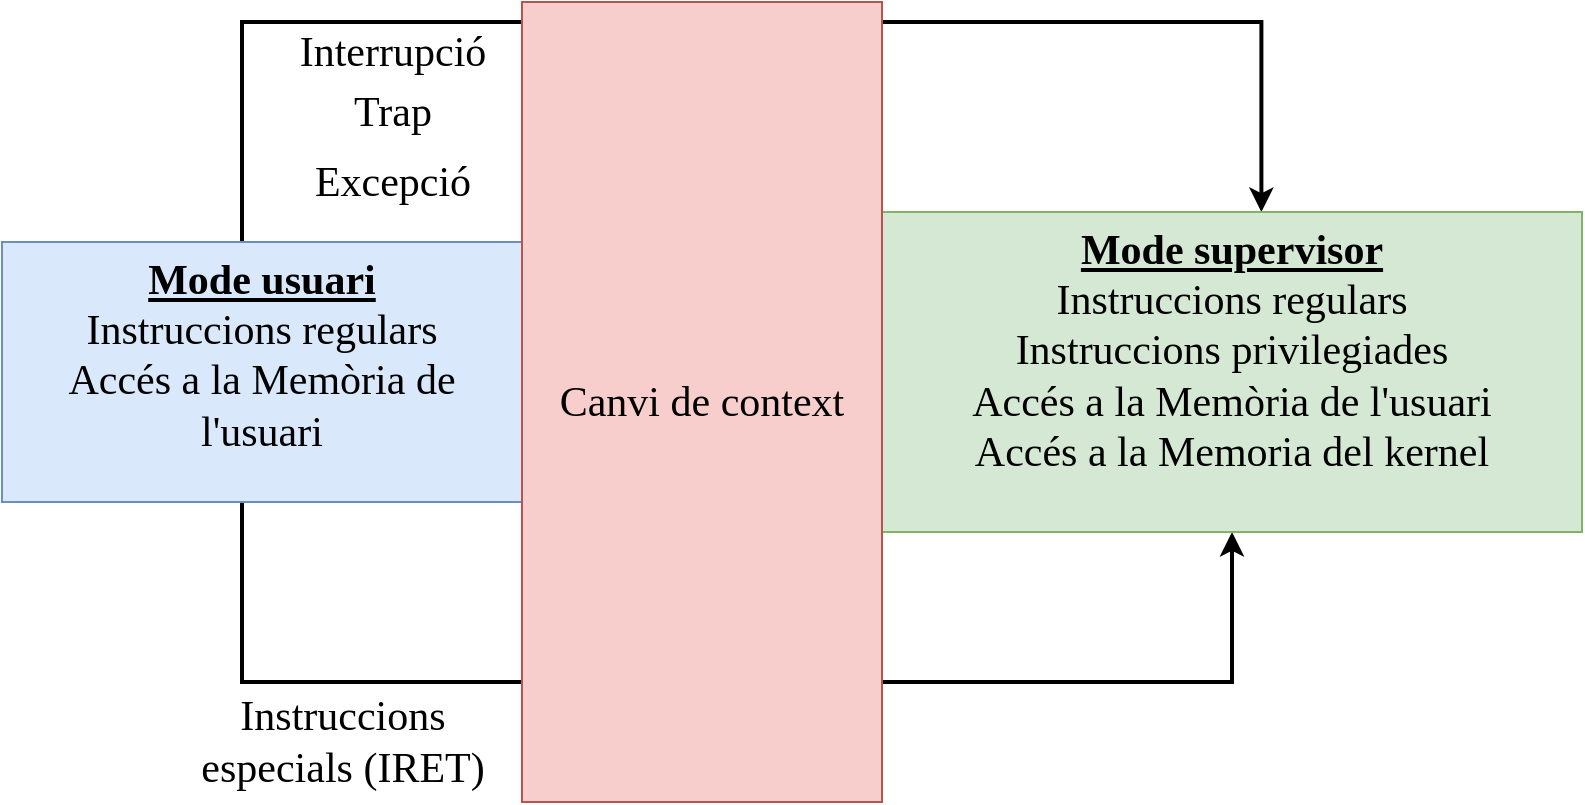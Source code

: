 <mxfile version="24.7.8" pages="9">
  <diagram id="wSx1lTf6oZ3lbw9WFW8a" name="Pàgina-1">
    <mxGraphModel dx="1012" dy="729" grid="1" gridSize="10" guides="1" tooltips="1" connect="1" arrows="1" fold="1" page="1" pageScale="1" pageWidth="1600" pageHeight="1200" math="0" shadow="0">
      <root>
        <mxCell id="0" />
        <mxCell id="1" parent="0" />
        <mxCell id="lnFhBOnSP-kKgZQYzR6E-3" style="edgeStyle=orthogonalEdgeStyle;rounded=0;orthogonalLoop=1;jettySize=auto;html=1;entryX=0.5;entryY=1;entryDx=0;entryDy=0;strokeWidth=2;fontFamily=Comic Sans MS;fontSize=21;" parent="1" source="lnFhBOnSP-kKgZQYzR6E-1" target="lnFhBOnSP-kKgZQYzR6E-2" edge="1">
          <mxGeometry relative="1" as="geometry">
            <Array as="points">
              <mxPoint x="240" y="380" />
              <mxPoint x="735" y="380" />
            </Array>
          </mxGeometry>
        </mxCell>
        <mxCell id="lnFhBOnSP-kKgZQYzR6E-4" style="edgeStyle=orthogonalEdgeStyle;rounded=0;orthogonalLoop=1;jettySize=auto;html=1;entryX=0.542;entryY=0;entryDx=0;entryDy=0;entryPerimeter=0;strokeWidth=2;fontFamily=Comic Sans MS;fontSize=21;" parent="1" source="lnFhBOnSP-kKgZQYzR6E-1" target="lnFhBOnSP-kKgZQYzR6E-2" edge="1">
          <mxGeometry relative="1" as="geometry">
            <Array as="points">
              <mxPoint x="240" y="50" />
              <mxPoint x="750" y="50" />
            </Array>
          </mxGeometry>
        </mxCell>
        <mxCell id="lnFhBOnSP-kKgZQYzR6E-1" value="&lt;b style=&quot;font-size: 21px;&quot;&gt;&lt;u style=&quot;font-size: 21px;&quot;&gt;Mode usuari&lt;br style=&quot;font-size: 21px;&quot;&gt;&lt;/u&gt;&lt;/b&gt;Instruccions regulars&lt;br style=&quot;font-size: 21px;&quot;&gt;Accés a la Memòria de l&#39;usuari" style="rounded=0;whiteSpace=wrap;html=1;fillColor=#dae8fc;strokeColor=#6c8ebf;fontFamily=Comic Sans MS;verticalAlign=top;fontSize=21;" parent="1" vertex="1">
          <mxGeometry x="120" y="160" width="260" height="130" as="geometry" />
        </mxCell>
        <mxCell id="lnFhBOnSP-kKgZQYzR6E-2" value="&lt;b style=&quot;font-size: 21px;&quot;&gt;&lt;u style=&quot;font-size: 21px;&quot;&gt;Mode supervisor&lt;br style=&quot;font-size: 21px;&quot;&gt;&lt;/u&gt;&lt;/b&gt;Instruccions regulars&lt;br style=&quot;font-size: 21px;&quot;&gt;Instruccions privilegiades&lt;br style=&quot;font-size: 21px;&quot;&gt;Accés a la Memòria de l&#39;usuari&lt;br style=&quot;font-size: 21px;&quot;&gt;Accés a la Memoria del kernel" style="rounded=0;whiteSpace=wrap;html=1;fillColor=#d5e8d4;strokeColor=#82b366;fontFamily=Comic Sans MS;verticalAlign=top;fontSize=21;" parent="1" vertex="1">
          <mxGeometry x="560" y="145" width="350" height="160" as="geometry" />
        </mxCell>
        <mxCell id="lnFhBOnSP-kKgZQYzR6E-5" value="Canvi de context" style="rounded=0;whiteSpace=wrap;html=1;fillColor=#f8cecc;strokeColor=#b85450;fontFamily=Comic Sans MS;fontSize=21;" parent="1" vertex="1">
          <mxGeometry x="380" y="40" width="180" height="400" as="geometry" />
        </mxCell>
        <mxCell id="lnFhBOnSP-kKgZQYzR6E-6" value="Interrupció" style="text;html=1;align=center;verticalAlign=middle;resizable=0;points=[];autosize=1;strokeColor=none;fontFamily=Comic Sans MS;fontSize=21;" parent="1" vertex="1">
          <mxGeometry x="250" y="50" width="130" height="30" as="geometry" />
        </mxCell>
        <mxCell id="lnFhBOnSP-kKgZQYzR6E-7" value="Excepció" style="text;html=1;align=center;verticalAlign=middle;resizable=0;points=[];autosize=1;strokeColor=none;fontFamily=Comic Sans MS;fontSize=21;" parent="1" vertex="1">
          <mxGeometry x="265" y="115" width="100" height="30" as="geometry" />
        </mxCell>
        <mxCell id="lnFhBOnSP-kKgZQYzR6E-8" value="Instruccions &lt;br&gt;especials (IRET)" style="text;html=1;align=center;verticalAlign=middle;resizable=0;points=[];autosize=1;strokeColor=none;fontFamily=Comic Sans MS;fontSize=21;" parent="1" vertex="1">
          <mxGeometry x="200" y="380" width="180" height="60" as="geometry" />
        </mxCell>
        <mxCell id="nxRpvCjEGaLvAASBCoh0-1" value="Trap" style="text;html=1;align=center;verticalAlign=middle;resizable=0;points=[];autosize=1;strokeColor=none;fontFamily=Comic Sans MS;fontSize=21;" vertex="1" parent="1">
          <mxGeometry x="280" y="75" width="70" height="40" as="geometry" />
        </mxCell>
      </root>
    </mxGraphModel>
  </diagram>
  <diagram id="7XJIbWENI2nopozn5Y5j" name="Pàgina-2">
    <mxGraphModel dx="1012" dy="1898" grid="1" gridSize="10" guides="1" tooltips="1" connect="1" arrows="1" fold="1" page="1" pageScale="1" pageWidth="827" pageHeight="1169" math="0" shadow="0">
      <root>
        <mxCell id="0" />
        <mxCell id="1" parent="0" />
        <mxCell id="SKWElRVBGrhJ2kOFa0Ib-1" value="" style="endArrow=classic;html=1;rounded=0;exitX=0.5;exitY=1;exitDx=0;exitDy=0;" edge="1" parent="1" source="SKWElRVBGrhJ2kOFa0Ib-2">
          <mxGeometry width="50" height="50" relative="1" as="geometry">
            <mxPoint x="84.5" y="80" as="sourcePoint" />
            <mxPoint x="84.5" y="400" as="targetPoint" />
          </mxGeometry>
        </mxCell>
        <mxCell id="SKWElRVBGrhJ2kOFa0Ib-2" value="P0" style="rounded=0;whiteSpace=wrap;html=1;fillColor=#1ba1e2;fontColor=#ffffff;strokeColor=#006EAF;" vertex="1" parent="1">
          <mxGeometry x="60" y="-10" width="50" height="50" as="geometry" />
        </mxCell>
        <mxCell id="SKWElRVBGrhJ2kOFa0Ib-3" value="" style="endArrow=classic;html=1;rounded=0;exitX=0.5;exitY=1;exitDx=0;exitDy=0;" edge="1" parent="1" source="SKWElRVBGrhJ2kOFa0Ib-18">
          <mxGeometry width="50" height="50" relative="1" as="geometry">
            <mxPoint x="454.5" y="80" as="sourcePoint" />
            <mxPoint x="454.5" y="400" as="targetPoint" />
          </mxGeometry>
        </mxCell>
        <mxCell id="SKWElRVBGrhJ2kOFa0Ib-4" value="P1" style="rounded=0;whiteSpace=wrap;html=1;fillColor=#60a917;fontColor=#ffffff;strokeColor=#2D7600;" vertex="1" parent="1">
          <mxGeometry x="430" y="-10" width="50" height="50" as="geometry" />
        </mxCell>
        <mxCell id="SKWElRVBGrhJ2kOFa0Ib-5" value="Guardar estat a PCB0" style="rounded=0;whiteSpace=wrap;html=1;" vertex="1" parent="1">
          <mxGeometry x="210" y="40" width="120" height="60" as="geometry" />
        </mxCell>
        <mxCell id="SKWElRVBGrhJ2kOFa0Ib-6" value="Recuperar estat de PCB1" style="rounded=0;whiteSpace=wrap;html=1;" vertex="1" parent="1">
          <mxGeometry x="210" y="120" width="120" height="60" as="geometry" />
        </mxCell>
        <mxCell id="SKWElRVBGrhJ2kOFa0Ib-9" value="" style="endArrow=none;dashed=1;html=1;dashPattern=1 3;strokeWidth=2;rounded=0;" edge="1" parent="1">
          <mxGeometry width="50" height="50" relative="1" as="geometry">
            <mxPoint x="210" y="110" as="sourcePoint" />
            <mxPoint x="330" y="110" as="targetPoint" />
          </mxGeometry>
        </mxCell>
        <mxCell id="SKWElRVBGrhJ2kOFa0Ib-10" value="Guardar estat a PCB0" style="rounded=0;whiteSpace=wrap;html=1;" vertex="1" parent="1">
          <mxGeometry x="540" y="80" width="120" height="60" as="geometry" />
        </mxCell>
        <mxCell id="SKWElRVBGrhJ2kOFa0Ib-11" value="Recuperar estat de PCB1" style="rounded=0;whiteSpace=wrap;html=1;" vertex="1" parent="1">
          <mxGeometry x="540" y="160" width="120" height="60" as="geometry" />
        </mxCell>
        <mxCell id="SKWElRVBGrhJ2kOFa0Ib-12" value="" style="endArrow=none;dashed=1;html=1;dashPattern=1 3;strokeWidth=2;rounded=0;" edge="1" parent="1">
          <mxGeometry width="50" height="50" relative="1" as="geometry">
            <mxPoint x="540" y="150" as="sourcePoint" />
            <mxPoint x="660" y="150" as="targetPoint" />
          </mxGeometry>
        </mxCell>
        <mxCell id="SKWElRVBGrhJ2kOFa0Ib-13" value="" style="rounded=0;whiteSpace=wrap;html=1;fillColor=none;dashed=1;dashPattern=8 8;" vertex="1" parent="1">
          <mxGeometry x="200" y="30" width="140" height="200" as="geometry" />
        </mxCell>
        <mxCell id="SKWElRVBGrhJ2kOFa0Ib-14" value="KERNEL" style="text;html=1;strokeColor=none;fillColor=none;align=center;verticalAlign=middle;whiteSpace=wrap;rounded=0;" vertex="1" parent="1">
          <mxGeometry x="280" y="200" width="60" height="30" as="geometry" />
        </mxCell>
        <mxCell id="SKWElRVBGrhJ2kOFa0Ib-21" style="edgeStyle=orthogonalEdgeStyle;rounded=0;orthogonalLoop=1;jettySize=auto;html=1;entryX=0.5;entryY=0;entryDx=0;entryDy=0;" edge="1" parent="1" source="SKWElRVBGrhJ2kOFa0Ib-16" target="SKWElRVBGrhJ2kOFa0Ib-13">
          <mxGeometry relative="1" as="geometry">
            <Array as="points">
              <mxPoint x="180" y="140" />
              <mxPoint x="180" y="-10" />
              <mxPoint x="270" y="-10" />
            </Array>
          </mxGeometry>
        </mxCell>
        <mxCell id="SKWElRVBGrhJ2kOFa0Ib-16" value="Sistema&lt;br&gt;Operatiu" style="ellipse;whiteSpace=wrap;html=1;aspect=fixed;" vertex="1" parent="1">
          <mxGeometry x="90" y="100" width="80" height="80" as="geometry" />
        </mxCell>
        <mxCell id="SKWElRVBGrhJ2kOFa0Ib-17" value="EXECUTANT" style="rounded=0;whiteSpace=wrap;html=1;" vertex="1" parent="1">
          <mxGeometry x="25" y="60" width="120" height="30" as="geometry" />
        </mxCell>
        <mxCell id="SKWElRVBGrhJ2kOFa0Ib-19" value="" style="endArrow=classic;html=1;rounded=0;exitX=0.5;exitY=1;exitDx=0;exitDy=0;" edge="1" parent="1" source="SKWElRVBGrhJ2kOFa0Ib-4" target="SKWElRVBGrhJ2kOFa0Ib-18">
          <mxGeometry width="50" height="50" relative="1" as="geometry">
            <mxPoint x="455" y="40" as="sourcePoint" />
            <mxPoint x="454.5" y="400" as="targetPoint" />
          </mxGeometry>
        </mxCell>
        <mxCell id="SKWElRVBGrhJ2kOFa0Ib-18" value="ESPERANT" style="rounded=0;whiteSpace=wrap;html=1;" vertex="1" parent="1">
          <mxGeometry x="390" y="60" width="120" height="30" as="geometry" />
        </mxCell>
        <mxCell id="SKWElRVBGrhJ2kOFa0Ib-22" value="Interrupció" style="text;html=1;strokeColor=none;fillColor=none;align=center;verticalAlign=middle;whiteSpace=wrap;rounded=0;" vertex="1" parent="1">
          <mxGeometry x="201" y="-40" width="60" height="30" as="geometry" />
        </mxCell>
      </root>
    </mxGraphModel>
  </diagram>
  <diagram id="3a8r2dv2fftgi_hy5eag" name="canvi_context_1">
    <mxGraphModel dx="1012" dy="1898" grid="1" gridSize="10" guides="1" tooltips="1" connect="1" arrows="1" fold="1" page="1" pageScale="1" pageWidth="827" pageHeight="1169" math="0" shadow="0">
      <root>
        <mxCell id="0" />
        <mxCell id="1" parent="0" />
        <mxCell id="M-e5iczRIA2SZc69Bt7v-1" value="" style="rounded=0;whiteSpace=wrap;html=1;fillColor=none;dashed=1;dashPattern=8 8;fontSize=20;strokeWidth=3;" vertex="1" parent="1">
          <mxGeometry x="15" y="-25" width="545" height="495" as="geometry" />
        </mxCell>
        <mxCell id="VDp6Wh6dc_itZNK1Wy7G-1" value="" style="endArrow=classic;html=1;rounded=0;exitX=0.5;exitY=1;exitDx=0;exitDy=0;fontSize=20;" edge="1" parent="1" source="VDp6Wh6dc_itZNK1Wy7G-2">
          <mxGeometry width="50" height="50" relative="1" as="geometry">
            <mxPoint x="84.5" y="80" as="sourcePoint" />
            <mxPoint x="84.5" y="400" as="targetPoint" />
          </mxGeometry>
        </mxCell>
        <mxCell id="VDp6Wh6dc_itZNK1Wy7G-2" value="P0" style="rounded=0;whiteSpace=wrap;html=1;fillColor=#008a00;fontColor=#ffffff;strokeColor=#005700;fontSize=20;" vertex="1" parent="1">
          <mxGeometry x="60" y="-10" width="50" height="50" as="geometry" />
        </mxCell>
        <mxCell id="VDp6Wh6dc_itZNK1Wy7G-3" value="" style="endArrow=classic;html=1;rounded=0;exitX=0.5;exitY=1;exitDx=0;exitDy=0;fontSize=20;" edge="1" parent="1" source="VDp6Wh6dc_itZNK1Wy7G-17">
          <mxGeometry width="50" height="50" relative="1" as="geometry">
            <mxPoint x="454.5" y="80" as="sourcePoint" />
            <mxPoint x="454.5" y="400" as="targetPoint" />
          </mxGeometry>
        </mxCell>
        <mxCell id="VDp6Wh6dc_itZNK1Wy7G-4" value="P1" style="rounded=0;whiteSpace=wrap;html=1;fillColor=#6a00ff;fontColor=#ffffff;strokeColor=#3700CC;fontSize=20;" vertex="1" parent="1">
          <mxGeometry x="425" y="-10" width="50" height="50" as="geometry" />
        </mxCell>
        <mxCell id="VDp6Wh6dc_itZNK1Wy7G-15" value="EXECUTANT" style="rounded=0;whiteSpace=wrap;html=1;fillColor=#1ba1e2;fontColor=#ffffff;strokeColor=#006EAF;fontSize=20;" vertex="1" parent="1">
          <mxGeometry x="25" y="60" width="120" height="30" as="geometry" />
        </mxCell>
        <mxCell id="VDp6Wh6dc_itZNK1Wy7G-16" value="" style="endArrow=classic;html=1;rounded=0;exitX=0.5;exitY=1;exitDx=0;exitDy=0;fontSize=20;" edge="1" parent="1" source="VDp6Wh6dc_itZNK1Wy7G-4" target="VDp6Wh6dc_itZNK1Wy7G-17">
          <mxGeometry width="50" height="50" relative="1" as="geometry">
            <mxPoint x="455" y="40" as="sourcePoint" />
            <mxPoint x="454.5" y="400" as="targetPoint" />
          </mxGeometry>
        </mxCell>
        <mxCell id="VDp6Wh6dc_itZNK1Wy7G-17" value="ESPERANT" style="rounded=0;whiteSpace=wrap;html=1;fillColor=#d80073;fontColor=#ffffff;strokeColor=#A50040;fontSize=20;" vertex="1" parent="1">
          <mxGeometry x="390" y="60" width="120" height="30" as="geometry" />
        </mxCell>
        <mxCell id="fkymAnK8B0Q1u9_jlNY1-1" value="ESPAI USUARI" style="text;html=1;strokeColor=none;fillColor=none;align=center;verticalAlign=middle;whiteSpace=wrap;rounded=0;fontSize=20;" vertex="1" parent="1">
          <mxGeometry x="475" y="420" width="60" height="30" as="geometry" />
        </mxCell>
      </root>
    </mxGraphModel>
  </diagram>
  <diagram name="canvi_context_2" id="n0_s-aQE8Ov-C7NkjzV5">
    <mxGraphModel dx="1012" dy="1898" grid="1" gridSize="10" guides="1" tooltips="1" connect="1" arrows="1" fold="1" page="1" pageScale="1" pageWidth="827" pageHeight="1169" math="0" shadow="0">
      <root>
        <mxCell id="8f_-8jdQFwod41WxCRsX-0" />
        <mxCell id="8f_-8jdQFwod41WxCRsX-1" parent="8f_-8jdQFwod41WxCRsX-0" />
        <mxCell id="8f_-8jdQFwod41WxCRsX-2" value="" style="rounded=0;whiteSpace=wrap;html=1;fillColor=none;dashed=1;dashPattern=8 8;fontSize=20;strokeWidth=3;" vertex="1" parent="8f_-8jdQFwod41WxCRsX-1">
          <mxGeometry x="15" y="-25" width="545" height="495" as="geometry" />
        </mxCell>
        <mxCell id="8f_-8jdQFwod41WxCRsX-3" value="" style="endArrow=classic;html=1;rounded=0;exitX=0.5;exitY=1;exitDx=0;exitDy=0;fontSize=20;" edge="1" parent="8f_-8jdQFwod41WxCRsX-1" source="8f_-8jdQFwod41WxCRsX-4">
          <mxGeometry width="50" height="50" relative="1" as="geometry">
            <mxPoint x="84.5" y="80" as="sourcePoint" />
            <mxPoint x="84.5" y="400" as="targetPoint" />
          </mxGeometry>
        </mxCell>
        <mxCell id="8f_-8jdQFwod41WxCRsX-4" value="P0" style="rounded=0;whiteSpace=wrap;html=1;fillColor=#008a00;fontColor=#ffffff;strokeColor=#005700;fontSize=20;" vertex="1" parent="8f_-8jdQFwod41WxCRsX-1">
          <mxGeometry x="60" y="-10" width="50" height="50" as="geometry" />
        </mxCell>
        <mxCell id="8f_-8jdQFwod41WxCRsX-5" value="" style="endArrow=classic;html=1;rounded=0;exitX=0.5;exitY=1;exitDx=0;exitDy=0;fontSize=20;" edge="1" parent="8f_-8jdQFwod41WxCRsX-1" source="8f_-8jdQFwod41WxCRsX-9">
          <mxGeometry width="50" height="50" relative="1" as="geometry">
            <mxPoint x="454.5" y="80" as="sourcePoint" />
            <mxPoint x="454.5" y="400" as="targetPoint" />
          </mxGeometry>
        </mxCell>
        <mxCell id="8f_-8jdQFwod41WxCRsX-6" value="P1" style="rounded=0;whiteSpace=wrap;html=1;fillColor=#6a00ff;fontColor=#ffffff;strokeColor=#3700CC;fontSize=20;" vertex="1" parent="8f_-8jdQFwod41WxCRsX-1">
          <mxGeometry x="425" y="-10" width="50" height="50" as="geometry" />
        </mxCell>
        <mxCell id="8f_-8jdQFwod41WxCRsX-7" value="ESPERANT" style="rounded=0;whiteSpace=wrap;html=1;fillColor=#d80073;fontColor=#ffffff;strokeColor=#A50040;fontSize=20;" vertex="1" parent="8f_-8jdQFwod41WxCRsX-1">
          <mxGeometry x="29" y="350" width="120" height="30" as="geometry" />
        </mxCell>
        <mxCell id="8f_-8jdQFwod41WxCRsX-8" value="" style="endArrow=classic;html=1;rounded=0;exitX=0.5;exitY=1;exitDx=0;exitDy=0;fontSize=20;" edge="1" parent="8f_-8jdQFwod41WxCRsX-1" source="8f_-8jdQFwod41WxCRsX-6" target="8f_-8jdQFwod41WxCRsX-9">
          <mxGeometry width="50" height="50" relative="1" as="geometry">
            <mxPoint x="455" y="40" as="sourcePoint" />
            <mxPoint x="454.5" y="400" as="targetPoint" />
          </mxGeometry>
        </mxCell>
        <mxCell id="8f_-8jdQFwod41WxCRsX-9" value="EXECUTANT" style="rounded=0;whiteSpace=wrap;html=1;fillColor=#1ba1e2;fontColor=#ffffff;strokeColor=#006EAF;fontSize=20;" vertex="1" parent="8f_-8jdQFwod41WxCRsX-1">
          <mxGeometry x="394" y="350" width="120" height="30" as="geometry" />
        </mxCell>
        <mxCell id="8f_-8jdQFwod41WxCRsX-10" value="ESPAI USUARI" style="text;html=1;strokeColor=none;fillColor=none;align=center;verticalAlign=middle;whiteSpace=wrap;rounded=0;fontSize=20;" vertex="1" parent="8f_-8jdQFwod41WxCRsX-1">
          <mxGeometry x="475" y="420" width="60" height="30" as="geometry" />
        </mxCell>
        <mxCell id="UE3aL_ErepGUlThnTS4n-8" value="Guardar estat a PCB0" style="rounded=0;whiteSpace=wrap;html=1;fontSize=20;fillColor=#008a00;strokeColor=#005700;fontColor=#ffffff;" vertex="1" parent="8f_-8jdQFwod41WxCRsX-1">
          <mxGeometry x="240" y="120" width="180" height="60" as="geometry" />
        </mxCell>
        <mxCell id="UE3aL_ErepGUlThnTS4n-9" value="Recuperar estat de PCB1" style="rounded=0;whiteSpace=wrap;html=1;fontSize=20;fillColor=#6a00ff;strokeColor=#3700CC;fontColor=#ffffff;" vertex="1" parent="8f_-8jdQFwod41WxCRsX-1">
          <mxGeometry x="240" y="200" width="180" height="60" as="geometry" />
        </mxCell>
        <mxCell id="UE3aL_ErepGUlThnTS4n-10" value="" style="endArrow=none;dashed=1;html=1;dashPattern=1 3;strokeWidth=2;rounded=0;fontSize=20;" edge="1" parent="8f_-8jdQFwod41WxCRsX-1">
          <mxGeometry width="50" height="50" relative="1" as="geometry">
            <mxPoint x="270" y="190" as="sourcePoint" />
            <mxPoint x="390" y="190" as="targetPoint" />
          </mxGeometry>
        </mxCell>
        <mxCell id="UE3aL_ErepGUlThnTS4n-12" value="ESPAI KERNEL" style="text;html=1;strokeColor=none;fillColor=none;align=center;verticalAlign=middle;whiteSpace=wrap;rounded=0;fontSize=20;" vertex="1" parent="8f_-8jdQFwod41WxCRsX-1">
          <mxGeometry x="354" y="290" width="60" height="30" as="geometry" />
        </mxCell>
        <mxCell id="UE3aL_ErepGUlThnTS4n-16" style="edgeStyle=orthogonalEdgeStyle;rounded=0;orthogonalLoop=1;jettySize=auto;html=1;entryX=0.38;entryY=-0.006;entryDx=0;entryDy=0;entryPerimeter=0;" edge="1" parent="8f_-8jdQFwod41WxCRsX-1" source="UE3aL_ErepGUlThnTS4n-14" target="UE3aL_ErepGUlThnTS4n-11">
          <mxGeometry relative="1" as="geometry">
            <Array as="points">
              <mxPoint x="210" y="215" />
              <mxPoint x="210" y="60" />
              <mxPoint x="306" y="60" />
            </Array>
          </mxGeometry>
        </mxCell>
        <mxCell id="UE3aL_ErepGUlThnTS4n-14" value="Sistema&lt;br style=&quot;font-size: 20px;&quot;&gt;Operatiu" style="ellipse;whiteSpace=wrap;html=1;aspect=fixed;fontSize=20;fillColor=#f0a30a;fontColor=#000000;strokeColor=#BD7000;" vertex="1" parent="8f_-8jdQFwod41WxCRsX-1">
          <mxGeometry x="90" y="160" width="110" height="110" as="geometry" />
        </mxCell>
        <mxCell id="UE3aL_ErepGUlThnTS4n-15" value="Interrupció" style="text;html=1;strokeColor=#C73500;fillColor=#fa6800;align=center;verticalAlign=middle;whiteSpace=wrap;rounded=0;fontSize=20;fontColor=#000000;" vertex="1" parent="8f_-8jdQFwod41WxCRsX-1">
          <mxGeometry x="160" y="70" width="110" height="30" as="geometry" />
        </mxCell>
        <mxCell id="UE3aL_ErepGUlThnTS4n-11" value="" style="rounded=0;whiteSpace=wrap;html=1;fillColor=none;dashed=1;dashPattern=8 8;fontSize=20;" vertex="1" parent="8f_-8jdQFwod41WxCRsX-1">
          <mxGeometry x="230" y="110" width="200" height="230" as="geometry" />
        </mxCell>
      </root>
    </mxGraphModel>
  </diagram>
  <diagram id="R54oR1I-jPk1L-Gea3vG" name="Pàgina-5">
    <mxGraphModel dx="1420" dy="840" grid="1" gridSize="10" guides="1" tooltips="1" connect="1" arrows="1" fold="1" page="1" pageScale="1" pageWidth="1185" pageHeight="453" math="0" shadow="0">
      <root>
        <mxCell id="0" />
        <mxCell id="1" parent="0" />
      </root>
    </mxGraphModel>
  </diagram>
  <diagram name="Page-1" id="Vs0jA-Opkee0l43SKOLq">
    <mxGraphModel dx="1106" dy="802" grid="1" gridSize="10" guides="1" tooltips="1" connect="1" arrows="1" fold="1" page="1" pageScale="1" pageWidth="827" pageHeight="1169" math="0" shadow="0">
      <root>
        <mxCell id="0" />
        <mxCell id="1" parent="0" />
        <mxCell id="J5-UY43x8pFE3nXHa5e6-1" value="Usuaris / Aplicacions" style="rounded=0;whiteSpace=wrap;html=1;fontSize=14;" vertex="1" parent="1">
          <mxGeometry x="120" y="40" width="160" height="40" as="geometry" />
        </mxCell>
        <mxCell id="J5-UY43x8pFE3nXHa5e6-2" value="Interprèt de Comandes" style="rounded=0;whiteSpace=wrap;html=1;fillColor=#fff2cc;strokeColor=#d6b656;fontSize=14;" vertex="1" parent="1">
          <mxGeometry x="120" y="80" width="160" height="40" as="geometry" />
        </mxCell>
        <mxCell id="J5-UY43x8pFE3nXHa5e6-3" value="Llibreries" style="rounded=0;whiteSpace=wrap;html=1;fillColor=#fff2cc;strokeColor=#d6b656;fontSize=14;" vertex="1" parent="1">
          <mxGeometry x="120" y="120" width="160" height="40" as="geometry" />
        </mxCell>
        <mxCell id="J5-UY43x8pFE3nXHa5e6-4" value="Nucli" style="rounded=0;whiteSpace=wrap;html=1;fillColor=#f8cecc;strokeColor=#b85450;fontSize=14;" vertex="1" parent="1">
          <mxGeometry x="120" y="160" width="160" height="40" as="geometry" />
        </mxCell>
        <mxCell id="J5-UY43x8pFE3nXHa5e6-5" value="Hardware" style="rounded=0;whiteSpace=wrap;html=1;fontSize=14;" vertex="1" parent="1">
          <mxGeometry x="120" y="200" width="160" height="40" as="geometry" />
        </mxCell>
        <mxCell id="J5-UY43x8pFE3nXHa5e6-6" value="Mode Usuari" style="text;html=1;strokeColor=none;fillColor=none;align=center;verticalAlign=middle;whiteSpace=wrap;rounded=0;fontSize=14;" vertex="1" parent="1">
          <mxGeometry x="100" y="110" width="40" height="20" as="geometry" />
        </mxCell>
        <mxCell id="J5-UY43x8pFE3nXHa5e6-8" value="Mode Sistema" style="text;html=1;strokeColor=none;fillColor=none;align=center;verticalAlign=middle;whiteSpace=wrap;rounded=0;fontSize=14;" vertex="1" parent="1">
          <mxGeometry x="100" y="170" width="40" height="20" as="geometry" />
        </mxCell>
        <mxCell id="J5-UY43x8pFE3nXHa5e6-15" value="Crides al sistema" style="rounded=0;whiteSpace=wrap;html=1;fillColor=#e1d5e7;strokeColor=#9673a6;fontSize=14;" vertex="1" parent="1">
          <mxGeometry x="270" y="140" width="160" height="40" as="geometry" />
        </mxCell>
        <mxCell id="J5-UY43x8pFE3nXHa5e6-16" value="Interfície de Programador" style="rounded=0;whiteSpace=wrap;html=1;fillColor=#dae8fc;strokeColor=#6c8ebf;fontSize=14;" vertex="1" parent="1">
          <mxGeometry x="270" y="100" width="160" height="40" as="geometry" />
        </mxCell>
        <mxCell id="J5-UY43x8pFE3nXHa5e6-17" value="Interfície Usuari" style="rounded=0;whiteSpace=wrap;html=1;fillColor=#d5e8d4;strokeColor=#82b366;fontSize=14;" vertex="1" parent="1">
          <mxGeometry x="270" y="60" width="160" height="40" as="geometry" />
        </mxCell>
      </root>
    </mxGraphModel>
  </diagram>
  <diagram name="Page-2" id="hFHbcRrGwDCf1FZIBtU7">
    <mxGraphModel dx="1106" dy="802" grid="1" gridSize="10" guides="1" tooltips="1" connect="1" arrows="1" fold="1" page="1" pageScale="1" pageWidth="827" pageHeight="1169" math="0" shadow="0">
      <root>
        <mxCell id="HQLlJ5zgQnFY1g_eqsbI-0" />
        <mxCell id="HQLlJ5zgQnFY1g_eqsbI-1" parent="HQLlJ5zgQnFY1g_eqsbI-0" />
        <mxCell id="HQLlJ5zgQnFY1g_eqsbI-2" value="Recepció d&#39;una interrupció/trap/excepció" style="rounded=0;whiteSpace=wrap;html=1;fontSize=14;fillColor=#dae8fc;strokeColor=#6c8ebf;" vertex="1" parent="HQLlJ5zgQnFY1g_eqsbI-1">
          <mxGeometry x="30" y="60" width="650" height="40" as="geometry" />
        </mxCell>
        <mxCell id="HQLlJ5zgQnFY1g_eqsbI-3" value="Salvar el context del procés en execució" style="rounded=0;whiteSpace=wrap;html=1;fontSize=14;fillColor=#dae8fc;strokeColor=#6c8ebf;" vertex="1" parent="HQLlJ5zgQnFY1g_eqsbI-1">
          <mxGeometry x="30" y="100" width="650" height="40" as="geometry" />
        </mxCell>
        <mxCell id="HQLlJ5zgQnFY1g_eqsbI-9" style="edgeStyle=orthogonalEdgeStyle;rounded=0;orthogonalLoop=1;jettySize=auto;html=1;exitX=0;exitY=0.5;exitDx=0;exitDy=0;entryX=0.5;entryY=0;entryDx=0;entryDy=0;fontSize=14;" edge="1" parent="HQLlJ5zgQnFY1g_eqsbI-1" source="HQLlJ5zgQnFY1g_eqsbI-4" target="HQLlJ5zgQnFY1g_eqsbI-5">
          <mxGeometry relative="1" as="geometry" />
        </mxCell>
        <mxCell id="HQLlJ5zgQnFY1g_eqsbI-11" style="edgeStyle=orthogonalEdgeStyle;rounded=0;orthogonalLoop=1;jettySize=auto;html=1;exitX=0;exitY=1;exitDx=0;exitDy=0;entryX=0.5;entryY=0;entryDx=0;entryDy=0;fontSize=14;" edge="1" parent="HQLlJ5zgQnFY1g_eqsbI-1" source="HQLlJ5zgQnFY1g_eqsbI-4" target="HQLlJ5zgQnFY1g_eqsbI-6">
          <mxGeometry relative="1" as="geometry" />
        </mxCell>
        <mxCell id="HQLlJ5zgQnFY1g_eqsbI-38" style="edgeStyle=orthogonalEdgeStyle;rounded=0;orthogonalLoop=1;jettySize=auto;html=1;entryX=0.5;entryY=0;entryDx=0;entryDy=0;fontSize=14;" edge="1" parent="HQLlJ5zgQnFY1g_eqsbI-1" source="HQLlJ5zgQnFY1g_eqsbI-4" target="HQLlJ5zgQnFY1g_eqsbI-33">
          <mxGeometry relative="1" as="geometry" />
        </mxCell>
        <mxCell id="HQLlJ5zgQnFY1g_eqsbI-39" style="edgeStyle=orthogonalEdgeStyle;rounded=0;orthogonalLoop=1;jettySize=auto;html=1;entryX=0;entryY=0.5;entryDx=0;entryDy=0;fontSize=14;" edge="1" parent="HQLlJ5zgQnFY1g_eqsbI-1" source="HQLlJ5zgQnFY1g_eqsbI-4" target="HQLlJ5zgQnFY1g_eqsbI-7">
          <mxGeometry relative="1" as="geometry" />
        </mxCell>
        <mxCell id="HQLlJ5zgQnFY1g_eqsbI-4" value="TIPUS?" style="rhombus;whiteSpace=wrap;html=1;fontSize=14;fillColor=#f8cecc;strokeColor=#b85450;" vertex="1" parent="HQLlJ5zgQnFY1g_eqsbI-1">
          <mxGeometry x="277.5" y="140" width="140" height="60" as="geometry" />
        </mxCell>
        <mxCell id="HQLlJ5zgQnFY1g_eqsbI-10" style="edgeStyle=orthogonalEdgeStyle;rounded=0;orthogonalLoop=1;jettySize=auto;html=1;exitX=0.5;exitY=1;exitDx=0;exitDy=0;fontSize=14;" edge="1" parent="HQLlJ5zgQnFY1g_eqsbI-1" source="HQLlJ5zgQnFY1g_eqsbI-5" target="HQLlJ5zgQnFY1g_eqsbI-8">
          <mxGeometry relative="1" as="geometry" />
        </mxCell>
        <mxCell id="HQLlJ5zgQnFY1g_eqsbI-5" value="Trap" style="rounded=0;whiteSpace=wrap;html=1;fontSize=14;strokeColor=#d6b656;fillColor=#fff2cc;" vertex="1" parent="HQLlJ5zgQnFY1g_eqsbI-1">
          <mxGeometry x="40" y="240" width="80" height="40" as="geometry" />
        </mxCell>
        <mxCell id="HQLlJ5zgQnFY1g_eqsbI-13" style="edgeStyle=orthogonalEdgeStyle;rounded=0;orthogonalLoop=1;jettySize=auto;html=1;exitX=0.5;exitY=1;exitDx=0;exitDy=0;entryX=0.5;entryY=0;entryDx=0;entryDy=0;fontSize=14;" edge="1" parent="HQLlJ5zgQnFY1g_eqsbI-1" source="HQLlJ5zgQnFY1g_eqsbI-6" target="HQLlJ5zgQnFY1g_eqsbI-12">
          <mxGeometry relative="1" as="geometry" />
        </mxCell>
        <mxCell id="HQLlJ5zgQnFY1g_eqsbI-6" value="Exepció" style="rounded=0;whiteSpace=wrap;html=1;fontSize=14;fillColor=#e1d5e7;strokeColor=#9673a6;" vertex="1" parent="HQLlJ5zgQnFY1g_eqsbI-1">
          <mxGeometry x="160" y="240" width="80" height="40" as="geometry" />
        </mxCell>
        <mxCell id="HQLlJ5zgQnFY1g_eqsbI-29" style="edgeStyle=orthogonalEdgeStyle;rounded=0;orthogonalLoop=1;jettySize=auto;html=1;exitX=0.25;exitY=1;exitDx=0;exitDy=0;entryX=0.5;entryY=0;entryDx=0;entryDy=0;fontSize=14;" edge="1" parent="HQLlJ5zgQnFY1g_eqsbI-1" source="HQLlJ5zgQnFY1g_eqsbI-7" target="HQLlJ5zgQnFY1g_eqsbI-22">
          <mxGeometry relative="1" as="geometry" />
        </mxCell>
        <mxCell id="HQLlJ5zgQnFY1g_eqsbI-30" style="edgeStyle=orthogonalEdgeStyle;rounded=0;orthogonalLoop=1;jettySize=auto;html=1;exitX=0.75;exitY=1;exitDx=0;exitDy=0;entryX=0.5;entryY=0;entryDx=0;entryDy=0;fontSize=14;" edge="1" parent="HQLlJ5zgQnFY1g_eqsbI-1" source="HQLlJ5zgQnFY1g_eqsbI-7" target="HQLlJ5zgQnFY1g_eqsbI-27">
          <mxGeometry relative="1" as="geometry" />
        </mxCell>
        <mxCell id="HQLlJ5zgQnFY1g_eqsbI-7" value="Trap" style="rounded=0;whiteSpace=wrap;html=1;fontSize=14;strokeColor=#d6b656;fillColor=#fff2cc;" vertex="1" parent="HQLlJ5zgQnFY1g_eqsbI-1">
          <mxGeometry x="374" y="240" width="80" height="40" as="geometry" />
        </mxCell>
        <mxCell id="HQLlJ5zgQnFY1g_eqsbI-8" value="Fi" style="rounded=0;whiteSpace=wrap;html=1;fontSize=14;fillColor=#dae8fc;strokeColor=#6c8ebf;" vertex="1" parent="HQLlJ5zgQnFY1g_eqsbI-1">
          <mxGeometry x="40" y="470" width="80" height="40" as="geometry" />
        </mxCell>
        <mxCell id="HQLlJ5zgQnFY1g_eqsbI-12" value="Error" style="rounded=0;whiteSpace=wrap;html=1;fontSize=14;fillColor=#dae8fc;strokeColor=#6c8ebf;" vertex="1" parent="HQLlJ5zgQnFY1g_eqsbI-1">
          <mxGeometry x="160" y="300" width="80" height="40" as="geometry" />
        </mxCell>
        <mxCell id="HQLlJ5zgQnFY1g_eqsbI-15" style="edgeStyle=orthogonalEdgeStyle;rounded=0;orthogonalLoop=1;jettySize=auto;html=1;entryX=1;entryY=0.5;entryDx=0;entryDy=0;fontSize=14;" edge="1" parent="HQLlJ5zgQnFY1g_eqsbI-1" source="HQLlJ5zgQnFY1g_eqsbI-40" target="HQLlJ5zgQnFY1g_eqsbI-8">
          <mxGeometry relative="1" as="geometry" />
        </mxCell>
        <mxCell id="HQLlJ5zgQnFY1g_eqsbI-24" style="edgeStyle=orthogonalEdgeStyle;rounded=0;orthogonalLoop=1;jettySize=auto;html=1;exitX=1;exitY=0.5;exitDx=0;exitDy=0;entryX=0;entryY=0.5;entryDx=0;entryDy=0;fontSize=14;" edge="1" parent="HQLlJ5zgQnFY1g_eqsbI-1" source="HQLlJ5zgQnFY1g_eqsbI-14" target="HQLlJ5zgQnFY1g_eqsbI-23">
          <mxGeometry relative="1" as="geometry" />
        </mxCell>
        <mxCell id="HQLlJ5zgQnFY1g_eqsbI-14" value="Recuperable?" style="rhombus;whiteSpace=wrap;html=1;fontSize=14;fillColor=#f8cecc;strokeColor=#b85450;" vertex="1" parent="HQLlJ5zgQnFY1g_eqsbI-1">
          <mxGeometry x="120" y="340" width="157.5" height="60" as="geometry" />
        </mxCell>
        <mxCell id="HQLlJ5zgQnFY1g_eqsbI-16" value="Següent tasca" style="ellipse;shape=doubleEllipse;whiteSpace=wrap;html=1;fontSize=14;fillColor=#d5e8d4;strokeColor=#82b366;" vertex="1" parent="HQLlJ5zgQnFY1g_eqsbI-1">
          <mxGeometry x="30" y="510" width="100" height="60" as="geometry" />
        </mxCell>
        <mxCell id="HQLlJ5zgQnFY1g_eqsbI-17" value="No" style="text;html=1;strokeColor=none;fillColor=none;align=center;verticalAlign=middle;whiteSpace=wrap;rounded=0;fontSize=14;" vertex="1" parent="HQLlJ5zgQnFY1g_eqsbI-1">
          <mxGeometry x="160" y="390" width="40" height="20" as="geometry" />
        </mxCell>
        <mxCell id="HQLlJ5zgQnFY1g_eqsbI-18" value="SI" style="text;html=1;strokeColor=none;fillColor=none;align=center;verticalAlign=middle;whiteSpace=wrap;rounded=0;fontSize=14;" vertex="1" parent="HQLlJ5zgQnFY1g_eqsbI-1">
          <mxGeometry x="250" y="340" width="40" height="20" as="geometry" />
        </mxCell>
        <mxCell id="HQLlJ5zgQnFY1g_eqsbI-21" value="Retorn el control a l&#39;usuari" style="ellipse;shape=doubleEllipse;whiteSpace=wrap;html=1;fontSize=14;fillColor=#d5e8d4;strokeColor=#82b366;" vertex="1" parent="HQLlJ5zgQnFY1g_eqsbI-1">
          <mxGeometry x="375" y="510" width="210" height="60" as="geometry" />
        </mxCell>
        <mxCell id="HQLlJ5zgQnFY1g_eqsbI-25" style="edgeStyle=orthogonalEdgeStyle;rounded=0;orthogonalLoop=1;jettySize=auto;html=1;entryX=0.5;entryY=0;entryDx=0;entryDy=0;fontSize=14;" edge="1" parent="HQLlJ5zgQnFY1g_eqsbI-1" source="HQLlJ5zgQnFY1g_eqsbI-22" target="HQLlJ5zgQnFY1g_eqsbI-23">
          <mxGeometry relative="1" as="geometry" />
        </mxCell>
        <mxCell id="HQLlJ5zgQnFY1g_eqsbI-22" value="Petició no E/S" style="rounded=0;whiteSpace=wrap;html=1;fontSize=14;fillColor=#dae8fc;strokeColor=#6c8ebf;" vertex="1" parent="HQLlJ5zgQnFY1g_eqsbI-1">
          <mxGeometry x="315" y="330" width="80" height="40" as="geometry" />
        </mxCell>
        <mxCell id="HQLlJ5zgQnFY1g_eqsbI-26" style="edgeStyle=orthogonalEdgeStyle;rounded=0;orthogonalLoop=1;jettySize=auto;html=1;entryX=0;entryY=0;entryDx=0;entryDy=0;fontSize=14;" edge="1" parent="HQLlJ5zgQnFY1g_eqsbI-1" source="HQLlJ5zgQnFY1g_eqsbI-23" target="HQLlJ5zgQnFY1g_eqsbI-21">
          <mxGeometry relative="1" as="geometry" />
        </mxCell>
        <mxCell id="HQLlJ5zgQnFY1g_eqsbI-23" value="Servim" style="rounded=0;whiteSpace=wrap;html=1;fontSize=14;fillColor=#dae8fc;strokeColor=#6c8ebf;" vertex="1" parent="HQLlJ5zgQnFY1g_eqsbI-1">
          <mxGeometry x="330" y="410" width="80" height="40" as="geometry" />
        </mxCell>
        <mxCell id="HQLlJ5zgQnFY1g_eqsbI-31" style="edgeStyle=orthogonalEdgeStyle;rounded=0;orthogonalLoop=1;jettySize=auto;html=1;exitX=0.5;exitY=1;exitDx=0;exitDy=0;fontSize=14;" edge="1" parent="HQLlJ5zgQnFY1g_eqsbI-1" source="HQLlJ5zgQnFY1g_eqsbI-27" target="HQLlJ5zgQnFY1g_eqsbI-28">
          <mxGeometry relative="1" as="geometry" />
        </mxCell>
        <mxCell id="HQLlJ5zgQnFY1g_eqsbI-27" value="Petició E/S" style="rounded=0;whiteSpace=wrap;html=1;fontSize=14;fillColor=#dae8fc;strokeColor=#6c8ebf;" vertex="1" parent="HQLlJ5zgQnFY1g_eqsbI-1">
          <mxGeometry x="440" y="330" width="80" height="40" as="geometry" />
        </mxCell>
        <mxCell id="HQLlJ5zgQnFY1g_eqsbI-32" style="edgeStyle=orthogonalEdgeStyle;rounded=0;orthogonalLoop=1;jettySize=auto;html=1;exitX=0.5;exitY=1;exitDx=0;exitDy=0;fontSize=14;" edge="1" parent="HQLlJ5zgQnFY1g_eqsbI-1" source="HQLlJ5zgQnFY1g_eqsbI-28" target="HQLlJ5zgQnFY1g_eqsbI-21">
          <mxGeometry relative="1" as="geometry" />
        </mxCell>
        <mxCell id="HQLlJ5zgQnFY1g_eqsbI-28" value="Inici/Espera E/S" style="rounded=0;whiteSpace=wrap;html=1;fontSize=14;fillColor=#dae8fc;strokeColor=#6c8ebf;" vertex="1" parent="HQLlJ5zgQnFY1g_eqsbI-1">
          <mxGeometry x="440" y="410" width="80" height="40" as="geometry" />
        </mxCell>
        <mxCell id="HQLlJ5zgQnFY1g_eqsbI-36" style="edgeStyle=orthogonalEdgeStyle;rounded=0;orthogonalLoop=1;jettySize=auto;html=1;fontSize=14;" edge="1" parent="HQLlJ5zgQnFY1g_eqsbI-1" source="HQLlJ5zgQnFY1g_eqsbI-33" target="HQLlJ5zgQnFY1g_eqsbI-34">
          <mxGeometry relative="1" as="geometry" />
        </mxCell>
        <mxCell id="HQLlJ5zgQnFY1g_eqsbI-33" value="Interrupció" style="rounded=0;whiteSpace=wrap;html=1;fontSize=14;fillColor=#ffe6cc;strokeColor=#d79b00;" vertex="1" parent="HQLlJ5zgQnFY1g_eqsbI-1">
          <mxGeometry x="560" y="240" width="80" height="40" as="geometry" />
        </mxCell>
        <mxCell id="HQLlJ5zgQnFY1g_eqsbI-35" style="edgeStyle=orthogonalEdgeStyle;rounded=0;orthogonalLoop=1;jettySize=auto;html=1;entryX=1;entryY=0;entryDx=0;entryDy=0;fontSize=14;" edge="1" parent="HQLlJ5zgQnFY1g_eqsbI-1" source="HQLlJ5zgQnFY1g_eqsbI-34" target="HQLlJ5zgQnFY1g_eqsbI-21">
          <mxGeometry relative="1" as="geometry" />
        </mxCell>
        <mxCell id="HQLlJ5zgQnFY1g_eqsbI-34" value="Tractament" style="rounded=0;whiteSpace=wrap;html=1;fontSize=14;fillColor=#dae8fc;strokeColor=#6c8ebf;" vertex="1" parent="HQLlJ5zgQnFY1g_eqsbI-1">
          <mxGeometry x="560" y="310" width="80" height="40" as="geometry" />
        </mxCell>
        <mxCell id="HQLlJ5zgQnFY1g_eqsbI-40" value="Bolcat de memòria" style="ellipse;whiteSpace=wrap;html=1;aspect=fixed;fontSize=14;fillColor=#dae8fc;strokeColor=#6c8ebf;" vertex="1" parent="HQLlJ5zgQnFY1g_eqsbI-1">
          <mxGeometry x="150" y="455" width="70" height="70" as="geometry" />
        </mxCell>
        <mxCell id="HQLlJ5zgQnFY1g_eqsbI-41" style="edgeStyle=orthogonalEdgeStyle;rounded=0;orthogonalLoop=1;jettySize=auto;html=1;entryX=1;entryY=0.5;entryDx=0;entryDy=0;fontSize=14;" edge="1" parent="HQLlJ5zgQnFY1g_eqsbI-1" source="HQLlJ5zgQnFY1g_eqsbI-14" target="HQLlJ5zgQnFY1g_eqsbI-40">
          <mxGeometry relative="1" as="geometry">
            <mxPoint x="198.8" y="399.981" as="sourcePoint" />
            <mxPoint x="120" y="490" as="targetPoint" />
          </mxGeometry>
        </mxCell>
      </root>
    </mxGraphModel>
  </diagram>
  <diagram id="bESI6N3CvgHQkn7ycomD" name="Pàgina-8">
    <mxGraphModel dx="1420" dy="840" grid="1" gridSize="10" guides="1" tooltips="1" connect="1" arrows="1" fold="1" page="1" pageScale="1" pageWidth="1185" pageHeight="453" math="0" shadow="0">
      <root>
        <mxCell id="0" />
        <mxCell id="1" parent="0" />
        <mxCell id="gM8s9YGUWfmIh-6wsM1J-1" value="Recepció d&#39;una interrupció/trap/excepció" style="rounded=0;whiteSpace=wrap;html=1;fontSize=18;fillColor=#dae8fc;strokeColor=#6c8ebf;fontFamily=Fire Sans;" vertex="1" parent="1">
          <mxGeometry x="30" y="10" width="570" height="20" as="geometry" />
        </mxCell>
        <mxCell id="gM8s9YGUWfmIh-6wsM1J-2" value="Salvar el context del procés en execució" style="rounded=0;whiteSpace=wrap;html=1;fontSize=18;fillColor=#dae8fc;strokeColor=#6c8ebf;fontFamily=Fire Sans;" vertex="1" parent="1">
          <mxGeometry x="30" y="30" width="570" height="20" as="geometry" />
        </mxCell>
        <mxCell id="gM8s9YGUWfmIh-6wsM1J-38" style="edgeStyle=orthogonalEdgeStyle;rounded=0;orthogonalLoop=1;jettySize=auto;html=1;entryX=1;entryY=0.5;entryDx=0;entryDy=0;fontFamily=Fire Sans;fontSize=18;" edge="1" parent="1" source="gM8s9YGUWfmIh-6wsM1J-7" target="gM8s9YGUWfmIh-6wsM1J-11">
          <mxGeometry relative="1" as="geometry" />
        </mxCell>
        <mxCell id="gM8s9YGUWfmIh-6wsM1J-39" style="edgeStyle=orthogonalEdgeStyle;rounded=0;orthogonalLoop=1;jettySize=auto;html=1;entryX=0;entryY=0.5;entryDx=0;entryDy=0;fontFamily=Fire Sans;fontSize=18;" edge="1" parent="1" source="gM8s9YGUWfmIh-6wsM1J-7" target="gM8s9YGUWfmIh-6wsM1J-33">
          <mxGeometry relative="1" as="geometry" />
        </mxCell>
        <mxCell id="gM8s9YGUWfmIh-6wsM1J-40" style="edgeStyle=orthogonalEdgeStyle;rounded=0;orthogonalLoop=1;jettySize=auto;html=1;entryX=0.5;entryY=0;entryDx=0;entryDy=0;fontFamily=Fire Sans;fontSize=18;" edge="1" parent="1" source="gM8s9YGUWfmIh-6wsM1J-7" target="gM8s9YGUWfmIh-6wsM1J-14">
          <mxGeometry relative="1" as="geometry" />
        </mxCell>
        <mxCell id="gM8s9YGUWfmIh-6wsM1J-7" value="TIPUS?" style="rhombus;whiteSpace=wrap;html=1;fontSize=18;fillColor=#f8cecc;strokeColor=#b85450;fontFamily=Fire Sans;" vertex="1" parent="1">
          <mxGeometry x="287.5" y="50" width="140" height="60" as="geometry" />
        </mxCell>
        <mxCell id="gM8s9YGUWfmIh-6wsM1J-10" style="edgeStyle=orthogonalEdgeStyle;rounded=0;orthogonalLoop=1;jettySize=auto;html=1;exitX=0.5;exitY=1;exitDx=0;exitDy=0;entryX=0.5;entryY=0;entryDx=0;entryDy=0;fontSize=18;fontFamily=Fire Sans;" edge="1" parent="1" source="gM8s9YGUWfmIh-6wsM1J-11" target="gM8s9YGUWfmIh-6wsM1J-16">
          <mxGeometry relative="1" as="geometry" />
        </mxCell>
        <mxCell id="gM8s9YGUWfmIh-6wsM1J-42" style="edgeStyle=orthogonalEdgeStyle;rounded=0;orthogonalLoop=1;jettySize=auto;html=1;entryX=0.5;entryY=0;entryDx=0;entryDy=0;fontFamily=Fire Sans;fontSize=18;" edge="1" parent="1" source="gM8s9YGUWfmIh-6wsM1J-11">
          <mxGeometry relative="1" as="geometry">
            <mxPoint x="60" y="210" as="targetPoint" />
          </mxGeometry>
        </mxCell>
        <mxCell id="gM8s9YGUWfmIh-6wsM1J-11" value="Exepció" style="rounded=0;whiteSpace=wrap;html=1;fontSize=18;fillColor=#e1d5e7;strokeColor=#9673a6;fontFamily=Fire Sans;" vertex="1" parent="1">
          <mxGeometry x="150" y="60" width="80" height="40" as="geometry" />
        </mxCell>
        <mxCell id="gM8s9YGUWfmIh-6wsM1J-12" style="edgeStyle=orthogonalEdgeStyle;rounded=0;orthogonalLoop=1;jettySize=auto;html=1;exitX=0.25;exitY=1;exitDx=0;exitDy=0;entryX=0.5;entryY=0;entryDx=0;entryDy=0;fontSize=18;fontFamily=Fire Sans;" edge="1" parent="1" source="gM8s9YGUWfmIh-6wsM1J-14" target="gM8s9YGUWfmIh-6wsM1J-25">
          <mxGeometry relative="1" as="geometry" />
        </mxCell>
        <mxCell id="gM8s9YGUWfmIh-6wsM1J-13" style="edgeStyle=orthogonalEdgeStyle;rounded=0;orthogonalLoop=1;jettySize=auto;html=1;exitX=0.75;exitY=1;exitDx=0;exitDy=0;entryX=0.5;entryY=0;entryDx=0;entryDy=0;fontSize=18;fontFamily=Fire Sans;" edge="1" parent="1" source="gM8s9YGUWfmIh-6wsM1J-14" target="gM8s9YGUWfmIh-6wsM1J-29">
          <mxGeometry relative="1" as="geometry" />
        </mxCell>
        <mxCell id="gM8s9YGUWfmIh-6wsM1J-14" value="Trap" style="rounded=0;whiteSpace=wrap;html=1;fontSize=18;strokeColor=#d6b656;fillColor=#fff2cc;fontFamily=Fire Sans;" vertex="1" parent="1">
          <mxGeometry x="317.5" y="140" width="80" height="40" as="geometry" />
        </mxCell>
        <mxCell id="gM8s9YGUWfmIh-6wsM1J-15" value="Fi" style="rounded=0;whiteSpace=wrap;html=1;fontSize=18;fillColor=#dae8fc;strokeColor=#6c8ebf;fontFamily=Fire Sans;" vertex="1" parent="1">
          <mxGeometry x="20" y="350" width="80" height="40" as="geometry" />
        </mxCell>
        <mxCell id="gM8s9YGUWfmIh-6wsM1J-16" value="Error" style="rounded=0;whiteSpace=wrap;html=1;fontSize=18;fillColor=#dae8fc;strokeColor=#6c8ebf;fontFamily=Fire Sans;" vertex="1" parent="1">
          <mxGeometry x="150" y="210" width="80" height="40" as="geometry" />
        </mxCell>
        <mxCell id="gM8s9YGUWfmIh-6wsM1J-18" style="edgeStyle=orthogonalEdgeStyle;rounded=0;orthogonalLoop=1;jettySize=auto;html=1;exitX=1;exitY=0.5;exitDx=0;exitDy=0;entryX=0;entryY=0.5;entryDx=0;entryDy=0;fontSize=18;fontFamily=Fire Sans;" edge="1" parent="1" source="gM8s9YGUWfmIh-6wsM1J-19" target="gM8s9YGUWfmIh-6wsM1J-27">
          <mxGeometry relative="1" as="geometry" />
        </mxCell>
        <mxCell id="gM8s9YGUWfmIh-6wsM1J-19" value="Recuperable?" style="rhombus;whiteSpace=wrap;html=1;fontSize=18;fillColor=#f8cecc;strokeColor=#b85450;fontFamily=Fire Sans;" vertex="1" parent="1">
          <mxGeometry x="111.25" y="250" width="157.5" height="60" as="geometry" />
        </mxCell>
        <mxCell id="gM8s9YGUWfmIh-6wsM1J-20" value="Següent tasca" style="ellipse;shape=doubleEllipse;whiteSpace=wrap;html=1;fontSize=18;fillColor=#d5e8d4;strokeColor=#82b366;fontFamily=Fire Sans;" vertex="1" parent="1">
          <mxGeometry x="10" y="390" width="100" height="60" as="geometry" />
        </mxCell>
        <mxCell id="gM8s9YGUWfmIh-6wsM1J-21" value="No" style="text;html=1;strokeColor=none;fillColor=none;align=center;verticalAlign=middle;whiteSpace=wrap;rounded=0;fontSize=18;fontFamily=Fire Sans;" vertex="1" parent="1">
          <mxGeometry x="180" y="310" width="40" height="20" as="geometry" />
        </mxCell>
        <mxCell id="gM8s9YGUWfmIh-6wsM1J-22" value="SI" style="text;html=1;strokeColor=none;fillColor=none;align=center;verticalAlign=middle;whiteSpace=wrap;rounded=0;fontSize=18;fontFamily=Fire Sans;" vertex="1" parent="1">
          <mxGeometry x="247.5" y="260" width="40" height="20" as="geometry" />
        </mxCell>
        <mxCell id="gM8s9YGUWfmIh-6wsM1J-23" value="Retorn el control a l&#39;usuari" style="ellipse;shape=doubleEllipse;whiteSpace=wrap;html=1;fontSize=18;fillColor=#d5e8d4;strokeColor=#82b366;fontFamily=Fire Sans;" vertex="1" parent="1">
          <mxGeometry x="385" y="390" width="210" height="60" as="geometry" />
        </mxCell>
        <mxCell id="gM8s9YGUWfmIh-6wsM1J-24" style="edgeStyle=orthogonalEdgeStyle;rounded=0;orthogonalLoop=1;jettySize=auto;html=1;entryX=0.5;entryY=0;entryDx=0;entryDy=0;fontSize=18;fontFamily=Fire Sans;" edge="1" parent="1" source="gM8s9YGUWfmIh-6wsM1J-25" target="gM8s9YGUWfmIh-6wsM1J-27">
          <mxGeometry relative="1" as="geometry" />
        </mxCell>
        <mxCell id="gM8s9YGUWfmIh-6wsM1J-25" value="Petició no E/S" style="rounded=0;whiteSpace=wrap;html=1;fontSize=18;fillColor=#dae8fc;strokeColor=#6c8ebf;fontFamily=Fire Sans;" vertex="1" parent="1">
          <mxGeometry x="310" y="240" width="95" height="40" as="geometry" />
        </mxCell>
        <mxCell id="gM8s9YGUWfmIh-6wsM1J-26" style="edgeStyle=orthogonalEdgeStyle;rounded=0;orthogonalLoop=1;jettySize=auto;html=1;entryX=0;entryY=0;entryDx=0;entryDy=0;fontSize=18;fontFamily=Fire Sans;" edge="1" parent="1" source="gM8s9YGUWfmIh-6wsM1J-27" target="gM8s9YGUWfmIh-6wsM1J-23">
          <mxGeometry relative="1" as="geometry" />
        </mxCell>
        <mxCell id="gM8s9YGUWfmIh-6wsM1J-27" value="Servim" style="rounded=0;whiteSpace=wrap;html=1;fontSize=18;fillColor=#dae8fc;strokeColor=#6c8ebf;fontFamily=Fire Sans;" vertex="1" parent="1">
          <mxGeometry x="340" y="320" width="80" height="40" as="geometry" />
        </mxCell>
        <mxCell id="gM8s9YGUWfmIh-6wsM1J-28" style="edgeStyle=orthogonalEdgeStyle;rounded=0;orthogonalLoop=1;jettySize=auto;html=1;exitX=0.5;exitY=1;exitDx=0;exitDy=0;fontSize=18;fontFamily=Fire Sans;" edge="1" parent="1" source="gM8s9YGUWfmIh-6wsM1J-29" target="gM8s9YGUWfmIh-6wsM1J-31">
          <mxGeometry relative="1" as="geometry" />
        </mxCell>
        <mxCell id="gM8s9YGUWfmIh-6wsM1J-29" value="Petició E/S" style="rounded=0;whiteSpace=wrap;html=1;fontSize=18;fillColor=#dae8fc;strokeColor=#6c8ebf;fontFamily=Fire Sans;" vertex="1" parent="1">
          <mxGeometry x="435" y="240" width="110" height="40" as="geometry" />
        </mxCell>
        <mxCell id="gM8s9YGUWfmIh-6wsM1J-30" style="edgeStyle=orthogonalEdgeStyle;rounded=0;orthogonalLoop=1;jettySize=auto;html=1;exitX=0.5;exitY=1;exitDx=0;exitDy=0;fontSize=18;fontFamily=Fire Sans;" edge="1" parent="1" source="gM8s9YGUWfmIh-6wsM1J-31" target="gM8s9YGUWfmIh-6wsM1J-23">
          <mxGeometry relative="1" as="geometry" />
        </mxCell>
        <mxCell id="gM8s9YGUWfmIh-6wsM1J-31" value="Inici/Espera E/S" style="rounded=0;whiteSpace=wrap;html=1;fontSize=18;fillColor=#dae8fc;strokeColor=#6c8ebf;fontFamily=Fire Sans;" vertex="1" parent="1">
          <mxGeometry x="435" y="320" width="110" height="40" as="geometry" />
        </mxCell>
        <mxCell id="gM8s9YGUWfmIh-6wsM1J-32" style="edgeStyle=orthogonalEdgeStyle;rounded=0;orthogonalLoop=1;jettySize=auto;html=1;fontSize=18;fontFamily=Fire Sans;" edge="1" parent="1" source="gM8s9YGUWfmIh-6wsM1J-33" target="gM8s9YGUWfmIh-6wsM1J-35">
          <mxGeometry relative="1" as="geometry" />
        </mxCell>
        <mxCell id="gM8s9YGUWfmIh-6wsM1J-33" value="Interrupció" style="rounded=0;whiteSpace=wrap;html=1;fontSize=18;fillColor=#ffe6cc;strokeColor=#d79b00;fontFamily=Fire Sans;" vertex="1" parent="1">
          <mxGeometry x="524" y="60" width="80" height="40" as="geometry" />
        </mxCell>
        <mxCell id="gM8s9YGUWfmIh-6wsM1J-34" style="edgeStyle=orthogonalEdgeStyle;rounded=0;orthogonalLoop=1;jettySize=auto;html=1;entryX=1;entryY=0;entryDx=0;entryDy=0;fontSize=18;fontFamily=Fire Sans;" edge="1" parent="1" source="gM8s9YGUWfmIh-6wsM1J-35" target="gM8s9YGUWfmIh-6wsM1J-23">
          <mxGeometry relative="1" as="geometry" />
        </mxCell>
        <mxCell id="gM8s9YGUWfmIh-6wsM1J-35" value="Tractament" style="rounded=0;whiteSpace=wrap;html=1;fontSize=18;fillColor=#dae8fc;strokeColor=#6c8ebf;fontFamily=Fire Sans;" vertex="1" parent="1">
          <mxGeometry x="524" y="150" width="80" height="40" as="geometry" />
        </mxCell>
        <mxCell id="gM8s9YGUWfmIh-6wsM1J-43" style="edgeStyle=orthogonalEdgeStyle;rounded=0;orthogonalLoop=1;jettySize=auto;html=1;entryX=1;entryY=0.5;entryDx=0;entryDy=0;fontFamily=Fire Sans;fontSize=18;" edge="1" parent="1" source="gM8s9YGUWfmIh-6wsM1J-36" target="gM8s9YGUWfmIh-6wsM1J-15">
          <mxGeometry relative="1" as="geometry" />
        </mxCell>
        <mxCell id="gM8s9YGUWfmIh-6wsM1J-36" value="Bolcat de memòria" style="ellipse;whiteSpace=wrap;html=1;aspect=fixed;fontSize=18;fillColor=#dae8fc;strokeColor=#6c8ebf;fontFamily=Fire Sans;" vertex="1" parent="1">
          <mxGeometry x="160" y="350" width="80" height="80" as="geometry" />
        </mxCell>
        <mxCell id="gM8s9YGUWfmIh-6wsM1J-37" style="edgeStyle=orthogonalEdgeStyle;rounded=0;orthogonalLoop=1;jettySize=auto;html=1;entryX=1;entryY=0.5;entryDx=0;entryDy=0;fontSize=18;fontFamily=Fire Sans;" edge="1" parent="1" source="gM8s9YGUWfmIh-6wsM1J-19" target="gM8s9YGUWfmIh-6wsM1J-36">
          <mxGeometry relative="1" as="geometry">
            <mxPoint x="208.8" y="309.981" as="sourcePoint" />
            <mxPoint x="130" y="400" as="targetPoint" />
          </mxGeometry>
        </mxCell>
        <mxCell id="gM8s9YGUWfmIh-6wsM1J-44" style="edgeStyle=orthogonalEdgeStyle;rounded=0;orthogonalLoop=1;jettySize=auto;html=1;entryX=0.5;entryY=0;entryDx=0;entryDy=0;fontFamily=Fire Sans;fontSize=18;" edge="1" parent="1" source="gM8s9YGUWfmIh-6wsM1J-41" target="gM8s9YGUWfmIh-6wsM1J-15">
          <mxGeometry relative="1" as="geometry" />
        </mxCell>
        <mxCell id="gM8s9YGUWfmIh-6wsM1J-41" value="Trap" style="rounded=0;whiteSpace=wrap;html=1;fontSize=18;strokeColor=#d6b656;fillColor=#fff2cc;fontFamily=Fire Sans;" vertex="1" parent="1">
          <mxGeometry x="20" y="210" width="80" height="40" as="geometry" />
        </mxCell>
      </root>
    </mxGraphModel>
  </diagram>
  <diagram id="bHXACbn6JdhRpgB8bjt7" name="microkernel">
    <mxGraphModel dx="1420" dy="840" grid="1" gridSize="10" guides="1" tooltips="1" connect="1" arrows="1" fold="1" page="1" pageScale="1" pageWidth="1185" pageHeight="453" math="0" shadow="0">
      <root>
        <mxCell id="0" />
        <mxCell id="1" parent="0" />
        <mxCell id="GvYUAgSBV-wVGuzBBVGM-18" value="" style="rounded=0;whiteSpace=wrap;html=1;fillColor=none;fontColor=#ffffff;strokeColor=#3700CC;strokeWidth=3.15;fontFamily=Fire Sans;fontSize=20;" vertex="1" parent="1">
          <mxGeometry x="50" y="327" width="510" height="73" as="geometry" />
        </mxCell>
        <mxCell id="GvYUAgSBV-wVGuzBBVGM-3" value="MicroKernel" style="rounded=0;whiteSpace=wrap;html=1;fillColor=#60a917;fontColor=#ffffff;strokeColor=#2D7600;fontFamily=Fire Sans;fontSize=20;strokeWidth=3.15;" vertex="1" parent="1">
          <mxGeometry x="50" y="297" width="510" height="30" as="geometry" />
        </mxCell>
        <mxCell id="GvYUAgSBV-wVGuzBBVGM-4" value="Server" style="rounded=0;whiteSpace=wrap;html=1;fillColor=#008a00;fontColor=#ffffff;strokeColor=#005700;fontFamily=Fire Sans;fontSize=20;strokeWidth=3.15;" vertex="1" parent="1">
          <mxGeometry x="50" y="237" width="120" height="30" as="geometry" />
        </mxCell>
        <mxCell id="GvYUAgSBV-wVGuzBBVGM-5" value="Server" style="rounded=0;whiteSpace=wrap;html=1;fillColor=#008a00;fontColor=#ffffff;strokeColor=#005700;fontFamily=Fire Sans;fontSize=20;strokeWidth=3.15;" vertex="1" parent="1">
          <mxGeometry x="180" y="237" width="120" height="30" as="geometry" />
        </mxCell>
        <mxCell id="GvYUAgSBV-wVGuzBBVGM-6" value="Server" style="rounded=0;whiteSpace=wrap;html=1;fillColor=#008a00;fontColor=#ffffff;strokeColor=#005700;fontFamily=Fire Sans;fontSize=20;strokeWidth=3.15;" vertex="1" parent="1">
          <mxGeometry x="310" y="237" width="120" height="30" as="geometry" />
        </mxCell>
        <mxCell id="GvYUAgSBV-wVGuzBBVGM-7" value="Drivers" style="rounded=1;whiteSpace=wrap;html=1;fillColor=#1ba1e2;fontColor=#ffffff;strokeColor=#006EAF;fontFamily=Fire Sans;fontSize=20;strokeWidth=3.15;" vertex="1" parent="1">
          <mxGeometry x="443" y="197" width="120" height="70" as="geometry" />
        </mxCell>
        <mxCell id="GvYUAgSBV-wVGuzBBVGM-8" value="Server" style="rounded=0;whiteSpace=wrap;html=1;fillColor=#008a00;fontColor=#ffffff;strokeColor=#005700;fontFamily=Fire Sans;fontSize=20;strokeWidth=3.15;" vertex="1" parent="1">
          <mxGeometry x="50" y="197" width="120" height="30" as="geometry" />
        </mxCell>
        <mxCell id="GvYUAgSBV-wVGuzBBVGM-9" value="Server" style="rounded=0;whiteSpace=wrap;html=1;fillColor=#008a00;fontColor=#ffffff;strokeColor=#005700;fontFamily=Fire Sans;fontSize=20;strokeWidth=3.15;" vertex="1" parent="1">
          <mxGeometry x="180" y="197" width="120" height="30" as="geometry" />
        </mxCell>
        <mxCell id="GvYUAgSBV-wVGuzBBVGM-10" value="Server" style="rounded=0;whiteSpace=wrap;html=1;fillColor=#008a00;fontColor=#ffffff;strokeColor=#005700;fontFamily=Fire Sans;fontSize=20;strokeWidth=3.15;" vertex="1" parent="1">
          <mxGeometry x="310" y="197" width="120" height="30" as="geometry" />
        </mxCell>
        <mxCell id="GvYUAgSBV-wVGuzBBVGM-11" value="P1" style="ellipse;whiteSpace=wrap;html=1;fillColor=#f0a30a;fontColor=#000000;strokeColor=#BD7000;fontFamily=Fire Sans;fontSize=20;strokeWidth=3.15;" vertex="1" parent="1">
          <mxGeometry x="50" y="40" width="120" height="80" as="geometry" />
        </mxCell>
        <mxCell id="GvYUAgSBV-wVGuzBBVGM-12" value="PN" style="ellipse;whiteSpace=wrap;html=1;fillColor=#e3c800;fontColor=#000000;strokeColor=#B09500;fontFamily=Fire Sans;fontSize=20;strokeWidth=3.15;" vertex="1" parent="1">
          <mxGeometry x="340" y="40" width="120" height="80" as="geometry" />
        </mxCell>
        <mxCell id="GvYUAgSBV-wVGuzBBVGM-13" value="P2" style="ellipse;whiteSpace=wrap;html=1;fillColor=#e51400;fontColor=#ffffff;strokeColor=#B20000;fontFamily=Fire Sans;fontSize=20;strokeWidth=3.15;" vertex="1" parent="1">
          <mxGeometry x="190" y="40" width="120" height="80" as="geometry" />
        </mxCell>
        <mxCell id="GvYUAgSBV-wVGuzBBVGM-15" value="CPU" style="rounded=1;whiteSpace=wrap;html=1;fillColor=#0050ef;fontColor=#ffffff;strokeColor=#001DBC;fontFamily=Fire Sans;fontSize=20;strokeWidth=3.15;" vertex="1" parent="1">
          <mxGeometry x="60" y="337" width="120" height="40" as="geometry" />
        </mxCell>
        <mxCell id="GvYUAgSBV-wVGuzBBVGM-16" value="Memòria" style="rounded=1;whiteSpace=wrap;html=1;fillColor=#0050ef;fontColor=#ffffff;strokeColor=#001DBC;fontFamily=Fire Sans;fontSize=20;strokeWidth=3.15;" vertex="1" parent="1">
          <mxGeometry x="190" y="337" width="120" height="40" as="geometry" />
        </mxCell>
        <mxCell id="GvYUAgSBV-wVGuzBBVGM-17" value="Dispositius" style="rounded=1;whiteSpace=wrap;html=1;fillColor=#0050ef;fontColor=#ffffff;strokeColor=#001DBC;fontFamily=Fire Sans;fontSize=20;strokeWidth=3.15;" vertex="1" parent="1">
          <mxGeometry x="323" y="337" width="120" height="40" as="geometry" />
        </mxCell>
        <mxCell id="GvYUAgSBV-wVGuzBBVGM-19" value="Màquinaria" style="rounded=0;whiteSpace=wrap;html=1;fillColor=#6a00ff;fontColor=#ffffff;strokeColor=#3700CC;fontFamily=Fire Sans;fontSize=20;strokeWidth=3.15;" vertex="1" parent="1">
          <mxGeometry x="428" y="383" width="120" height="30" as="geometry" />
        </mxCell>
        <mxCell id="GvYUAgSBV-wVGuzBBVGM-21" value="Usuari" style="text;html=1;align=center;verticalAlign=middle;whiteSpace=wrap;rounded=0;rotation=-90;fontFamily=Fire Sans;fontSize=20;strokeWidth=3.15;" vertex="1" parent="1">
          <mxGeometry y="217" width="60" height="30" as="geometry" />
        </mxCell>
        <mxCell id="GvYUAgSBV-wVGuzBBVGM-22" value="Kernel" style="text;html=1;align=center;verticalAlign=middle;whiteSpace=wrap;rounded=0;rotation=-90;fontFamily=Fire Sans;fontSize=20;strokeWidth=3.15;" vertex="1" parent="1">
          <mxGeometry y="307" width="60" height="30" as="geometry" />
        </mxCell>
        <mxCell id="GvYUAgSBV-wVGuzBBVGM-23" value="" style="endArrow=none;html=1;rounded=0;strokeWidth=3.15;fontFamily=Fire Sans;fontSize=20;" edge="1" parent="1">
          <mxGeometry width="50" height="50" relative="1" as="geometry">
            <mxPoint x="20" y="280" as="sourcePoint" />
            <mxPoint x="590" y="280" as="targetPoint" />
          </mxGeometry>
        </mxCell>
        <mxCell id="GvYUAgSBV-wVGuzBBVGM-24" value="Llibreries" style="shape=process;whiteSpace=wrap;html=1;backgroundOutline=1;fillColor=#a20025;fontColor=#ffffff;strokeColor=#6F0000;fontFamily=Fire Sans;fontSize=20;strokeWidth=3.15;" vertex="1" parent="1">
          <mxGeometry x="50" y="140" width="250" height="40" as="geometry" />
        </mxCell>
      </root>
    </mxGraphModel>
  </diagram>
</mxfile>
